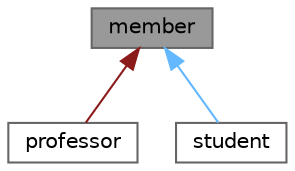 digraph "member"
{
 // LATEX_PDF_SIZE
  bgcolor="transparent";
  edge [fontname=Helvetica,fontsize=10,labelfontname=Helvetica,labelfontsize=10];
  node [fontname=Helvetica,fontsize=10,shape=box,height=0.2,width=0.4];
  Node1 [label="member",height=0.2,width=0.4,color="gray40", fillcolor="grey60", style="filled", fontcolor="black",tooltip=" "];
  Node1 -> Node2 [dir="back",color="firebrick4",style="solid"];
  Node2 [label="professor",height=0.2,width=0.4,color="gray40", fillcolor="white", style="filled",URL="$classprofessor.html",tooltip=" "];
  Node1 -> Node3 [dir="back",color="steelblue1",style="solid"];
  Node3 [label="student",height=0.2,width=0.4,color="gray40", fillcolor="white", style="filled",URL="$classstudent.html",tooltip="this window shows how to add student"];
}
